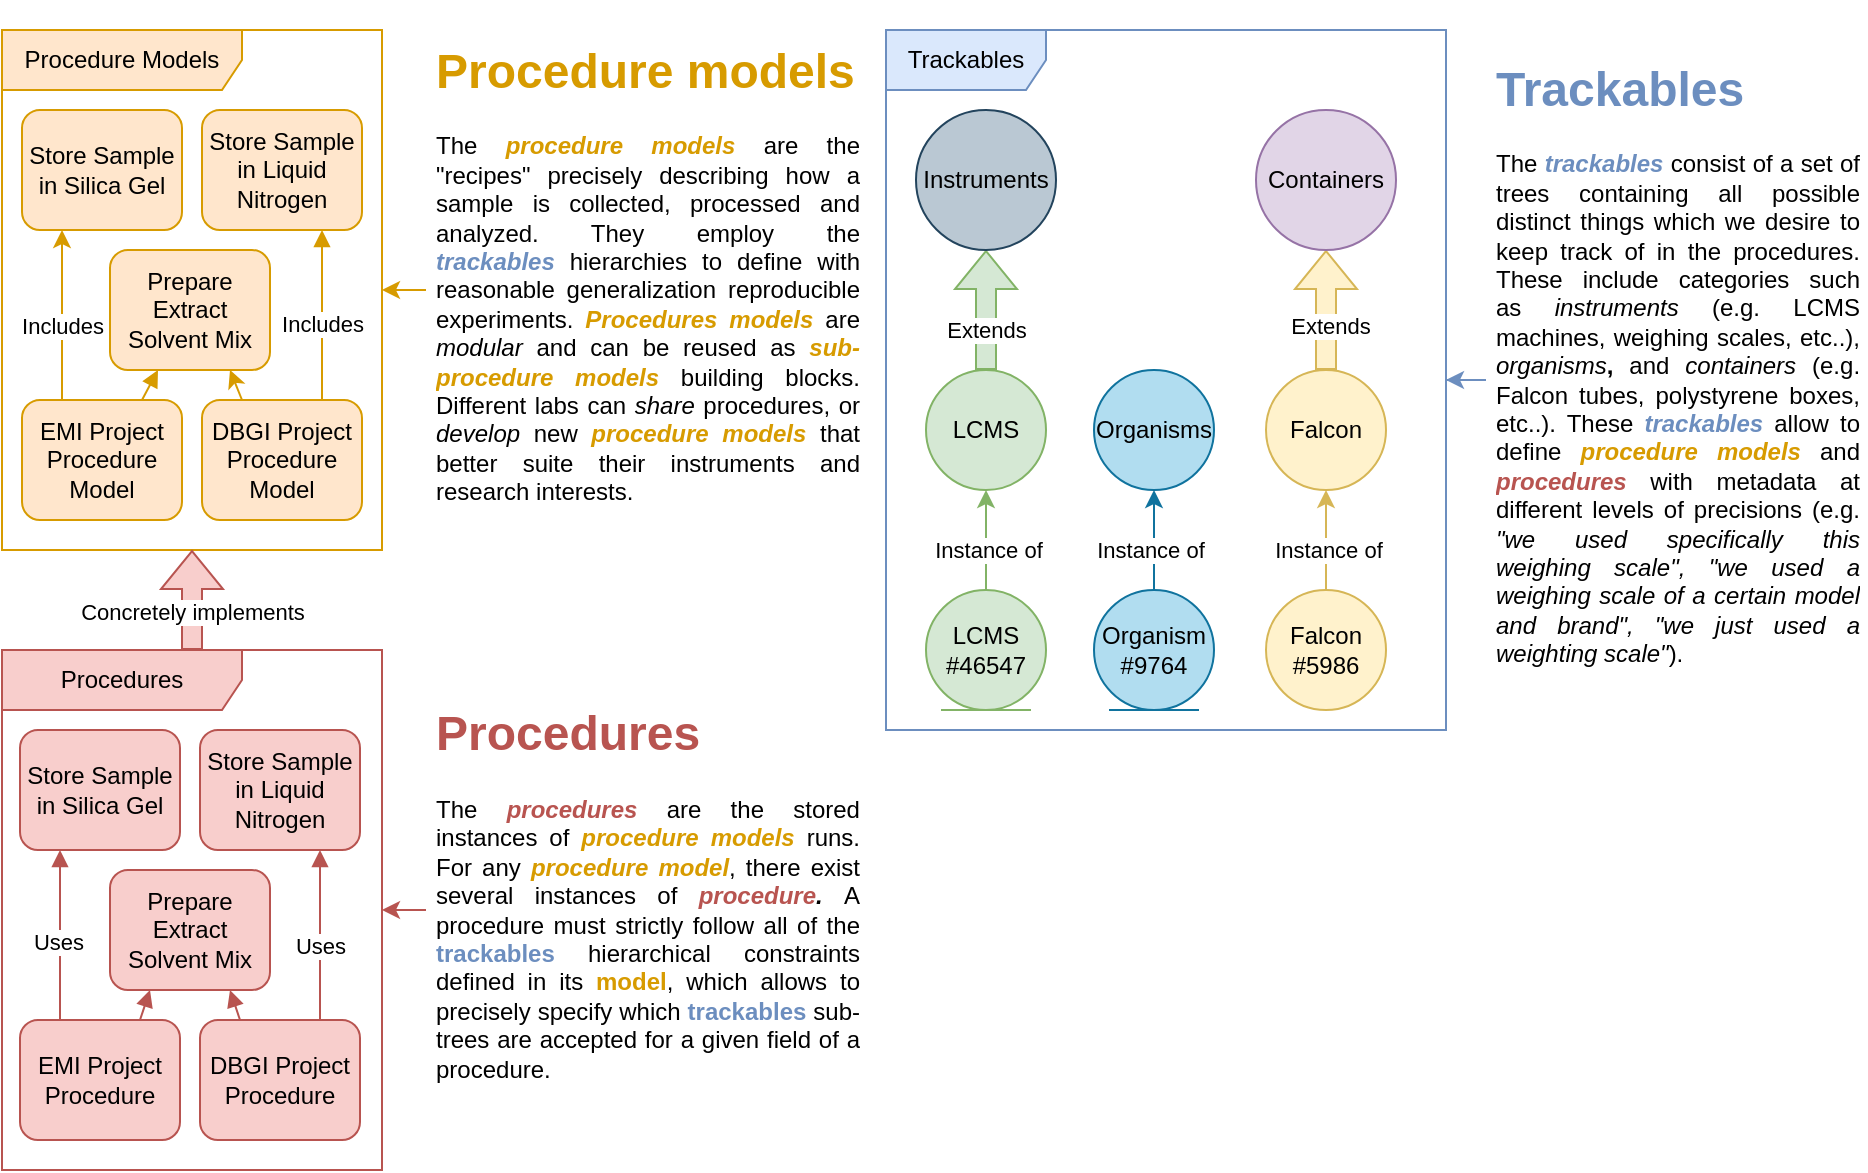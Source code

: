 <mxfile version="20.2.3" type="device"><diagram id="wNg6ADZYIdIW5PWUfvRj" name="Pagina-1"><mxGraphModel dx="1825" dy="686" grid="1" gridSize="10" guides="1" tooltips="1" connect="1" arrows="1" fold="1" page="1" pageScale="1" pageWidth="827" pageHeight="1169" math="0" shadow="0"><root><mxCell id="0"/><mxCell id="1" parent="0"/><mxCell id="vfrwjKSrPkHZdmT0OCFF-2" value="Trackables" style="shape=umlFrame;whiteSpace=wrap;html=1;width=80;height=30;fillColor=#dae8fc;strokeColor=#6C8EBF;" vertex="1" parent="1"><mxGeometry x="280" y="210" width="280" height="350" as="geometry"/></mxCell><mxCell id="vfrwjKSrPkHZdmT0OCFF-11" style="edgeStyle=orthogonalEdgeStyle;rounded=0;orthogonalLoop=1;jettySize=auto;html=1;fillColor=#d5e8d4;strokeColor=#82b366;" edge="1" parent="1" source="vfrwjKSrPkHZdmT0OCFF-3" target="vfrwjKSrPkHZdmT0OCFF-7"><mxGeometry relative="1" as="geometry"/></mxCell><mxCell id="vfrwjKSrPkHZdmT0OCFF-12" value="Instance of" style="edgeLabel;html=1;align=center;verticalAlign=middle;resizable=0;points=[];" vertex="1" connectable="0" parent="vfrwjKSrPkHZdmT0OCFF-11"><mxGeometry x="-0.14" y="-1" relative="1" as="geometry"><mxPoint y="1" as="offset"/></mxGeometry></mxCell><mxCell id="vfrwjKSrPkHZdmT0OCFF-3" value="LCMS&lt;br&gt;#46547" style="ellipse;shape=umlEntity;whiteSpace=wrap;html=1;fillColor=#d5e8d4;strokeColor=#82b366;" vertex="1" parent="1"><mxGeometry x="300" y="490" width="60" height="60" as="geometry"/></mxCell><mxCell id="vfrwjKSrPkHZdmT0OCFF-13" style="edgeStyle=orthogonalEdgeStyle;rounded=0;orthogonalLoop=1;jettySize=auto;html=1;fillColor=#b1ddf0;strokeColor=#10739e;" edge="1" parent="1" source="vfrwjKSrPkHZdmT0OCFF-4" target="vfrwjKSrPkHZdmT0OCFF-9"><mxGeometry relative="1" as="geometry"/></mxCell><mxCell id="vfrwjKSrPkHZdmT0OCFF-14" value="Instance of" style="edgeLabel;html=1;align=center;verticalAlign=middle;resizable=0;points=[];" vertex="1" connectable="0" parent="vfrwjKSrPkHZdmT0OCFF-13"><mxGeometry x="-0.14" y="2" relative="1" as="geometry"><mxPoint y="1" as="offset"/></mxGeometry></mxCell><mxCell id="vfrwjKSrPkHZdmT0OCFF-4" value="Organism&lt;br&gt;#9764" style="ellipse;shape=umlEntity;whiteSpace=wrap;html=1;fillColor=#b1ddf0;strokeColor=#10739e;" vertex="1" parent="1"><mxGeometry x="384" y="490" width="60" height="60" as="geometry"/></mxCell><mxCell id="vfrwjKSrPkHZdmT0OCFF-15" style="edgeStyle=orthogonalEdgeStyle;rounded=0;orthogonalLoop=1;jettySize=auto;html=1;shape=flexArrow;fillColor=#d5e8d4;strokeColor=#82b366;" edge="1" parent="1" source="vfrwjKSrPkHZdmT0OCFF-7" target="vfrwjKSrPkHZdmT0OCFF-8"><mxGeometry relative="1" as="geometry"/></mxCell><mxCell id="vfrwjKSrPkHZdmT0OCFF-16" value="Extends" style="edgeLabel;html=1;align=center;verticalAlign=middle;resizable=0;points=[];" vertex="1" connectable="0" parent="vfrwjKSrPkHZdmT0OCFF-15"><mxGeometry x="-0.317" relative="1" as="geometry"><mxPoint as="offset"/></mxGeometry></mxCell><mxCell id="vfrwjKSrPkHZdmT0OCFF-7" value="LCMS" style="ellipse;whiteSpace=wrap;html=1;aspect=fixed;fillColor=#d5e8d4;strokeColor=#82b366;" vertex="1" parent="1"><mxGeometry x="300" y="380" width="60" height="60" as="geometry"/></mxCell><mxCell id="vfrwjKSrPkHZdmT0OCFF-8" value="Instruments" style="ellipse;whiteSpace=wrap;html=1;aspect=fixed;fillColor=#bac8d3;strokeColor=#23445d;" vertex="1" parent="1"><mxGeometry x="295" y="250" width="70" height="70" as="geometry"/></mxCell><mxCell id="vfrwjKSrPkHZdmT0OCFF-9" value="Organisms" style="ellipse;whiteSpace=wrap;html=1;aspect=fixed;fillColor=#b1ddf0;strokeColor=#10739e;" vertex="1" parent="1"><mxGeometry x="384" y="380" width="60" height="60" as="geometry"/></mxCell><mxCell id="vfrwjKSrPkHZdmT0OCFF-25" style="edgeStyle=orthogonalEdgeStyle;rounded=0;orthogonalLoop=1;jettySize=auto;html=1;shape=flexArrow;fillColor=#fff2cc;strokeColor=#d6b656;" edge="1" parent="1" source="vfrwjKSrPkHZdmT0OCFF-10" target="vfrwjKSrPkHZdmT0OCFF-24"><mxGeometry relative="1" as="geometry"/></mxCell><mxCell id="vfrwjKSrPkHZdmT0OCFF-26" value="Extends" style="edgeLabel;html=1;align=center;verticalAlign=middle;resizable=0;points=[];" vertex="1" connectable="0" parent="vfrwjKSrPkHZdmT0OCFF-25"><mxGeometry x="-0.267" y="-2" relative="1" as="geometry"><mxPoint as="offset"/></mxGeometry></mxCell><mxCell id="vfrwjKSrPkHZdmT0OCFF-10" value="Falcon" style="ellipse;whiteSpace=wrap;html=1;aspect=fixed;fillColor=#fff2cc;strokeColor=#d6b656;" vertex="1" parent="1"><mxGeometry x="470" y="380" width="60" height="60" as="geometry"/></mxCell><mxCell id="vfrwjKSrPkHZdmT0OCFF-19" style="edgeStyle=orthogonalEdgeStyle;rounded=0;orthogonalLoop=1;jettySize=auto;html=1;fillColor=#fff2cc;strokeColor=#d6b656;" edge="1" parent="1" source="vfrwjKSrPkHZdmT0OCFF-18" target="vfrwjKSrPkHZdmT0OCFF-10"><mxGeometry relative="1" as="geometry"/></mxCell><mxCell id="vfrwjKSrPkHZdmT0OCFF-20" value="Instance of" style="edgeLabel;html=1;align=center;verticalAlign=middle;resizable=0;points=[];" vertex="1" connectable="0" parent="vfrwjKSrPkHZdmT0OCFF-19"><mxGeometry x="-0.2" y="-1" relative="1" as="geometry"><mxPoint as="offset"/></mxGeometry></mxCell><mxCell id="vfrwjKSrPkHZdmT0OCFF-18" value="Falcon&lt;br&gt;#5986" style="ellipse;whiteSpace=wrap;html=1;aspect=fixed;fillColor=#fff2cc;strokeColor=#d6b656;" vertex="1" parent="1"><mxGeometry x="470" y="490" width="60" height="60" as="geometry"/></mxCell><mxCell id="vfrwjKSrPkHZdmT0OCFF-24" value="Containers" style="ellipse;whiteSpace=wrap;html=1;aspect=fixed;fillColor=#e1d5e7;strokeColor=#9673a6;" vertex="1" parent="1"><mxGeometry x="465" y="250" width="70" height="70" as="geometry"/></mxCell><mxCell id="vfrwjKSrPkHZdmT0OCFF-28" value="Procedure Models" style="shape=umlFrame;whiteSpace=wrap;html=1;width=120;height=30;fillColor=#ffe6cc;strokeColor=#D79B00;" vertex="1" parent="1"><mxGeometry x="-162" y="210" width="190" height="260" as="geometry"/></mxCell><mxCell id="vfrwjKSrPkHZdmT0OCFF-46" style="rounded=0;orthogonalLoop=1;jettySize=auto;html=1;fontColor=#000000;strokeColor=#d79b00;fillColor=#ffe6cc;exitX=0.25;exitY=0;exitDx=0;exitDy=0;entryX=0.75;entryY=1;entryDx=0;entryDy=0;" edge="1" parent="1" source="vfrwjKSrPkHZdmT0OCFF-31" target="vfrwjKSrPkHZdmT0OCFF-45"><mxGeometry relative="1" as="geometry"/></mxCell><mxCell id="vfrwjKSrPkHZdmT0OCFF-51" style="edgeStyle=orthogonalEdgeStyle;rounded=0;orthogonalLoop=1;jettySize=auto;html=1;fontColor=#000000;strokeColor=#d79b00;curved=1;endArrow=block;endFill=1;fillColor=#ffe6cc;" edge="1" parent="1" source="vfrwjKSrPkHZdmT0OCFF-31" target="vfrwjKSrPkHZdmT0OCFF-49"><mxGeometry relative="1" as="geometry"><Array as="points"><mxPoint x="-2" y="360"/><mxPoint x="-2" y="360"/></Array></mxGeometry></mxCell><mxCell id="vfrwjKSrPkHZdmT0OCFF-54" value="Includes" style="edgeLabel;html=1;align=center;verticalAlign=middle;resizable=0;points=[];fontColor=#000000;" vertex="1" connectable="0" parent="vfrwjKSrPkHZdmT0OCFF-51"><mxGeometry x="-0.002" relative="1" as="geometry"><mxPoint y="4" as="offset"/></mxGeometry></mxCell><mxCell id="vfrwjKSrPkHZdmT0OCFF-31" value="DBGI Project Procedure Model" style="rounded=1;whiteSpace=wrap;html=1;fillColor=#ffe6cc;strokeColor=#d79b00;" vertex="1" parent="1"><mxGeometry x="-62" y="395" width="80" height="60" as="geometry"/></mxCell><mxCell id="vfrwjKSrPkHZdmT0OCFF-34" style="edgeStyle=orthogonalEdgeStyle;rounded=0;orthogonalLoop=1;jettySize=auto;html=1;strokeColor=#6C8EBF;" edge="1" parent="1" source="vfrwjKSrPkHZdmT0OCFF-32" target="vfrwjKSrPkHZdmT0OCFF-2"><mxGeometry relative="1" as="geometry"/></mxCell><mxCell id="vfrwjKSrPkHZdmT0OCFF-32" value="&lt;h1 style=&quot;text-align: justify;&quot;&gt;&lt;font color=&quot;#6c8ebf&quot;&gt;Trackables&lt;/font&gt;&lt;/h1&gt;&lt;p style=&quot;text-align: justify;&quot;&gt;The &lt;b&gt;&lt;i&gt;&lt;font color=&quot;#6c8ebf&quot;&gt;trackables&lt;/font&gt;&lt;/i&gt;&lt;/b&gt; consist of a set of trees containing all possible distinct things which we desire to keep track of in the procedures. These include categories such as&amp;nbsp;&lt;i&gt;instruments&lt;/i&gt;&amp;nbsp;(e.g. LCMS machines, weighing scales, etc..), &lt;i&gt;organisms&lt;/i&gt;&lt;b&gt;, &lt;/b&gt;and &lt;i&gt;containers &lt;/i&gt;(e.g. Falcon tubes, polystyrene boxes, etc..). These &lt;b&gt;&lt;i&gt;&lt;font color=&quot;#6c8ebf&quot;&gt;trackables&lt;/font&gt;&lt;/i&gt;&lt;/b&gt; allow to define &lt;b&gt;&lt;i&gt;&lt;font color=&quot;#d79b00&quot;&gt;procedure models&lt;/font&gt;&lt;/i&gt;&lt;/b&gt; and &lt;i&gt;&lt;b&gt;&lt;font color=&quot;#b85450&quot;&gt;procedures&lt;/font&gt;&lt;/b&gt;&lt;/i&gt;&amp;nbsp;with metadata at different levels of precisions (e.g. &lt;i&gt;&quot;we used specifically this weighing scale&quot;, &quot;we used a weighing scale of a certain model and brand&quot;, &quot;we just used a weighting scale&quot;&lt;/i&gt;).&lt;/p&gt;" style="text;html=1;strokeColor=none;fillColor=none;spacing=5;spacingTop=-20;whiteSpace=wrap;overflow=hidden;rounded=0;verticalAlign=middle;" vertex="1" parent="1"><mxGeometry x="580" y="210" width="190" height="350" as="geometry"/></mxCell><mxCell id="vfrwjKSrPkHZdmT0OCFF-36" style="edgeStyle=orthogonalEdgeStyle;rounded=0;orthogonalLoop=1;jettySize=auto;html=1;strokeColor=#D79B00;" edge="1" parent="1" source="vfrwjKSrPkHZdmT0OCFF-35" target="vfrwjKSrPkHZdmT0OCFF-28"><mxGeometry relative="1" as="geometry"/></mxCell><mxCell id="vfrwjKSrPkHZdmT0OCFF-35" value="&lt;h1 style=&quot;text-align: justify;&quot;&gt;&lt;font color=&quot;#d79b00&quot;&gt;Procedure models&lt;/font&gt;&lt;/h1&gt;&lt;p style=&quot;text-align: justify;&quot;&gt;The &lt;b style=&quot;font-style: italic;&quot;&gt;&lt;font color=&quot;#d79b00&quot;&gt;procedure models&lt;/font&gt;&lt;/b&gt;&amp;nbsp;are the &quot;recipes&quot; precisely describing how a sample is collected, processed and analyzed. They employ the &lt;i style=&quot;font-weight: bold;&quot;&gt;&lt;font color=&quot;#6c8ebf&quot;&gt;trackables&lt;/font&gt;&lt;/i&gt;&amp;nbsp;hierarchies to define with reasonable generalization reproducible experiments. &lt;b&gt;&lt;i&gt;&lt;font color=&quot;#d79b00&quot;&gt;Procedures models&lt;/font&gt;&lt;/i&gt;&lt;/b&gt; are &lt;i&gt;modular&lt;/i&gt; and can be reused as &lt;b style=&quot;font-style: italic;&quot;&gt;&lt;font color=&quot;#d79b00&quot;&gt;sub-procedure models&lt;/font&gt;&lt;/b&gt;&amp;nbsp;building blocks. Different labs can &lt;i&gt;share&lt;/i&gt; procedures, or &lt;i&gt;develop &lt;/i&gt;new&amp;nbsp;&lt;i style=&quot;font-weight: bold;&quot;&gt;&lt;font color=&quot;#d79b00&quot;&gt;procedure models&lt;/font&gt; &lt;/i&gt;that better suite their instruments and research interests.&lt;/p&gt;" style="text;html=1;strokeColor=none;fillColor=none;spacing=5;spacingTop=-20;whiteSpace=wrap;overflow=hidden;rounded=0;verticalAlign=middle;" vertex="1" parent="1"><mxGeometry x="50" y="210" width="220" height="260" as="geometry"/></mxCell><mxCell id="vfrwjKSrPkHZdmT0OCFF-38" style="edgeStyle=orthogonalEdgeStyle;rounded=0;orthogonalLoop=1;jettySize=auto;html=1;shape=flexArrow;fillColor=#f8cecc;strokeColor=#b85450;" edge="1" parent="1" source="vfrwjKSrPkHZdmT0OCFF-37" target="vfrwjKSrPkHZdmT0OCFF-28"><mxGeometry relative="1" as="geometry"/></mxCell><mxCell id="vfrwjKSrPkHZdmT0OCFF-40" value="Concretely implements" style="edgeLabel;html=1;align=center;verticalAlign=middle;resizable=0;points=[];" vertex="1" connectable="0" parent="vfrwjKSrPkHZdmT0OCFF-38"><mxGeometry x="-0.214" relative="1" as="geometry"><mxPoint as="offset"/></mxGeometry></mxCell><mxCell id="vfrwjKSrPkHZdmT0OCFF-37" value="Procedures" style="shape=umlFrame;whiteSpace=wrap;html=1;width=120;height=30;fillColor=#f8cecc;strokeColor=#B85450;" vertex="1" parent="1"><mxGeometry x="-162" y="520" width="190" height="260" as="geometry"/></mxCell><mxCell id="vfrwjKSrPkHZdmT0OCFF-50" style="rounded=0;orthogonalLoop=1;jettySize=auto;html=1;fontColor=#000000;strokeColor=#d79b00;fillColor=#ffe6cc;exitX=0.25;exitY=0;exitDx=0;exitDy=0;entryX=0.25;entryY=1;entryDx=0;entryDy=0;" edge="1" parent="1" source="vfrwjKSrPkHZdmT0OCFF-42" target="vfrwjKSrPkHZdmT0OCFF-48"><mxGeometry relative="1" as="geometry"/></mxCell><mxCell id="vfrwjKSrPkHZdmT0OCFF-53" value="Includes" style="edgeLabel;html=1;align=center;verticalAlign=middle;resizable=0;points=[];fontColor=#000000;" vertex="1" connectable="0" parent="vfrwjKSrPkHZdmT0OCFF-50"><mxGeometry x="-0.113" relative="1" as="geometry"><mxPoint as="offset"/></mxGeometry></mxCell><mxCell id="vfrwjKSrPkHZdmT0OCFF-52" style="rounded=0;orthogonalLoop=1;jettySize=auto;html=1;fontColor=#000000;endArrow=block;endFill=1;strokeColor=#d79b00;fillColor=#ffe6cc;exitX=0.75;exitY=0;exitDx=0;exitDy=0;" edge="1" parent="1" source="vfrwjKSrPkHZdmT0OCFF-42" target="vfrwjKSrPkHZdmT0OCFF-45"><mxGeometry relative="1" as="geometry"><mxPoint x="-92" y="400" as="sourcePoint"/></mxGeometry></mxCell><mxCell id="vfrwjKSrPkHZdmT0OCFF-42" value="EMI Project Procedure Model" style="rounded=1;whiteSpace=wrap;html=1;fillColor=#ffe6cc;strokeColor=#d79b00;" vertex="1" parent="1"><mxGeometry x="-152" y="395" width="80" height="60" as="geometry"/></mxCell><mxCell id="vfrwjKSrPkHZdmT0OCFF-44" style="edgeStyle=orthogonalEdgeStyle;rounded=0;orthogonalLoop=1;jettySize=auto;html=1;fontColor=#000000;strokeColor=#B85450;" edge="1" parent="1" source="vfrwjKSrPkHZdmT0OCFF-43" target="vfrwjKSrPkHZdmT0OCFF-37"><mxGeometry relative="1" as="geometry"/></mxCell><mxCell id="vfrwjKSrPkHZdmT0OCFF-43" value="&lt;h1 style=&quot;text-align: justify;&quot;&gt;&lt;font color=&quot;#b85450&quot;&gt;Procedures&lt;/font&gt;&lt;/h1&gt;&lt;p style=&quot;text-align: justify;&quot;&gt;The&lt;font style=&quot;font-weight: bold; font-style: italic;&quot; color=&quot;#d79b00&quot;&gt;&amp;nbsp;&lt;/font&gt;&lt;font style=&quot;&quot; color=&quot;#b85450&quot;&gt;&lt;i style=&quot;font-weight: bold;&quot;&gt;procedures&lt;/i&gt;&amp;nbsp;&lt;/font&gt;are the stored instances of &lt;b style=&quot;font-style: italic;&quot;&gt;&lt;font color=&quot;#d79b00&quot;&gt;procedure models&lt;/font&gt;&lt;/b&gt;&amp;nbsp;runs. For any &lt;i style=&quot;font-weight: bold;&quot;&gt;&lt;font color=&quot;#d79b00&quot;&gt;procedure model&lt;/font&gt;&lt;/i&gt;, there exist several instances of&amp;nbsp;&lt;i style=&quot;font-weight: bold;&quot;&gt;&lt;font color=&quot;#b85450&quot;&gt;procedure&lt;/font&gt;. &lt;/i&gt;A procedure must strictly follow all of the &lt;b&gt;&lt;font color=&quot;#6c8ebf&quot;&gt;trackables&lt;/font&gt; &lt;/b&gt;hierarchical constraints defined in its &lt;b&gt;&lt;font color=&quot;#d79b00&quot;&gt;model&lt;/font&gt;&lt;/b&gt;, which allows to precisely specify which &lt;b&gt;&lt;font color=&quot;#6c8ebf&quot;&gt;trackables&lt;/font&gt;&lt;/b&gt; sub-trees are accepted for a given field of a procedure.&lt;/p&gt;" style="text;html=1;strokeColor=none;fillColor=none;spacing=5;spacingTop=-20;whiteSpace=wrap;overflow=hidden;rounded=0;verticalAlign=middle;" vertex="1" parent="1"><mxGeometry x="50" y="520" width="220" height="260" as="geometry"/></mxCell><mxCell id="vfrwjKSrPkHZdmT0OCFF-45" value="Prepare Extract Solvent Mix" style="rounded=1;whiteSpace=wrap;html=1;fillColor=#ffe6cc;strokeColor=#d79b00;" vertex="1" parent="1"><mxGeometry x="-108" y="320" width="80" height="60" as="geometry"/></mxCell><mxCell id="vfrwjKSrPkHZdmT0OCFF-48" value="Store Sample in Silica Gel" style="rounded=1;whiteSpace=wrap;html=1;fillColor=#ffe6cc;strokeColor=#d79b00;" vertex="1" parent="1"><mxGeometry x="-152" y="250" width="80" height="60" as="geometry"/></mxCell><mxCell id="vfrwjKSrPkHZdmT0OCFF-49" value="Store Sample in Liquid Nitrogen" style="rounded=1;whiteSpace=wrap;html=1;fillColor=#ffe6cc;strokeColor=#d79b00;" vertex="1" parent="1"><mxGeometry x="-62" y="250" width="80" height="60" as="geometry"/></mxCell><mxCell id="vfrwjKSrPkHZdmT0OCFF-61" style="edgeStyle=none;rounded=0;orthogonalLoop=1;jettySize=auto;html=1;exitX=0.75;exitY=0;exitDx=0;exitDy=0;entryX=0.75;entryY=1;entryDx=0;entryDy=0;fontColor=#000000;endArrow=block;endFill=1;strokeColor=#B85450;" edge="1" parent="1" source="vfrwjKSrPkHZdmT0OCFF-56" target="vfrwjKSrPkHZdmT0OCFF-60"><mxGeometry relative="1" as="geometry"/></mxCell><mxCell id="vfrwjKSrPkHZdmT0OCFF-64" value="Uses" style="edgeLabel;html=1;align=center;verticalAlign=middle;resizable=0;points=[];fontColor=#000000;" vertex="1" connectable="0" parent="vfrwjKSrPkHZdmT0OCFF-61"><mxGeometry x="-0.113" relative="1" as="geometry"><mxPoint as="offset"/></mxGeometry></mxCell><mxCell id="vfrwjKSrPkHZdmT0OCFF-66" style="edgeStyle=none;rounded=0;orthogonalLoop=1;jettySize=auto;html=1;exitX=0.25;exitY=0;exitDx=0;exitDy=0;entryX=0.75;entryY=1;entryDx=0;entryDy=0;fontColor=#000000;endArrow=block;endFill=1;strokeColor=#B85450;" edge="1" parent="1" source="vfrwjKSrPkHZdmT0OCFF-56" target="vfrwjKSrPkHZdmT0OCFF-58"><mxGeometry relative="1" as="geometry"/></mxCell><mxCell id="vfrwjKSrPkHZdmT0OCFF-56" value="DBGI Project&lt;br&gt;Procedure" style="rounded=1;whiteSpace=wrap;html=1;fillColor=#f8cecc;strokeColor=#b85450;" vertex="1" parent="1"><mxGeometry x="-63" y="705" width="80" height="60" as="geometry"/></mxCell><mxCell id="vfrwjKSrPkHZdmT0OCFF-62" style="edgeStyle=none;rounded=0;orthogonalLoop=1;jettySize=auto;html=1;exitX=0.25;exitY=0;exitDx=0;exitDy=0;entryX=0.25;entryY=1;entryDx=0;entryDy=0;fontColor=#000000;endArrow=block;endFill=1;strokeColor=#B85450;" edge="1" parent="1" source="vfrwjKSrPkHZdmT0OCFF-57" target="vfrwjKSrPkHZdmT0OCFF-59"><mxGeometry relative="1" as="geometry"/></mxCell><mxCell id="vfrwjKSrPkHZdmT0OCFF-63" value="Uses" style="edgeLabel;html=1;align=center;verticalAlign=middle;resizable=0;points=[];fontColor=#000000;" vertex="1" connectable="0" parent="vfrwjKSrPkHZdmT0OCFF-62"><mxGeometry x="-0.069" y="1" relative="1" as="geometry"><mxPoint as="offset"/></mxGeometry></mxCell><mxCell id="vfrwjKSrPkHZdmT0OCFF-65" style="edgeStyle=none;rounded=0;orthogonalLoop=1;jettySize=auto;html=1;exitX=0.75;exitY=0;exitDx=0;exitDy=0;entryX=0.25;entryY=1;entryDx=0;entryDy=0;fontColor=#000000;endArrow=block;endFill=1;strokeColor=#B85450;" edge="1" parent="1" source="vfrwjKSrPkHZdmT0OCFF-57" target="vfrwjKSrPkHZdmT0OCFF-58"><mxGeometry relative="1" as="geometry"/></mxCell><mxCell id="vfrwjKSrPkHZdmT0OCFF-57" value="EMI Project Procedure" style="rounded=1;whiteSpace=wrap;html=1;fillColor=#f8cecc;strokeColor=#b85450;" vertex="1" parent="1"><mxGeometry x="-153" y="705" width="80" height="60" as="geometry"/></mxCell><mxCell id="vfrwjKSrPkHZdmT0OCFF-58" value="Prepare Extract Solvent Mix" style="rounded=1;whiteSpace=wrap;html=1;fillColor=#f8cecc;strokeColor=#b85450;" vertex="1" parent="1"><mxGeometry x="-108" y="630" width="80" height="60" as="geometry"/></mxCell><mxCell id="vfrwjKSrPkHZdmT0OCFF-59" value="Store Sample in Silica Gel" style="rounded=1;whiteSpace=wrap;html=1;fillColor=#f8cecc;strokeColor=#b85450;" vertex="1" parent="1"><mxGeometry x="-153" y="560" width="80" height="60" as="geometry"/></mxCell><mxCell id="vfrwjKSrPkHZdmT0OCFF-60" value="Store Sample in Liquid Nitrogen" style="rounded=1;whiteSpace=wrap;html=1;fillColor=#f8cecc;strokeColor=#b85450;" vertex="1" parent="1"><mxGeometry x="-63" y="560" width="80" height="60" as="geometry"/></mxCell></root></mxGraphModel></diagram></mxfile>